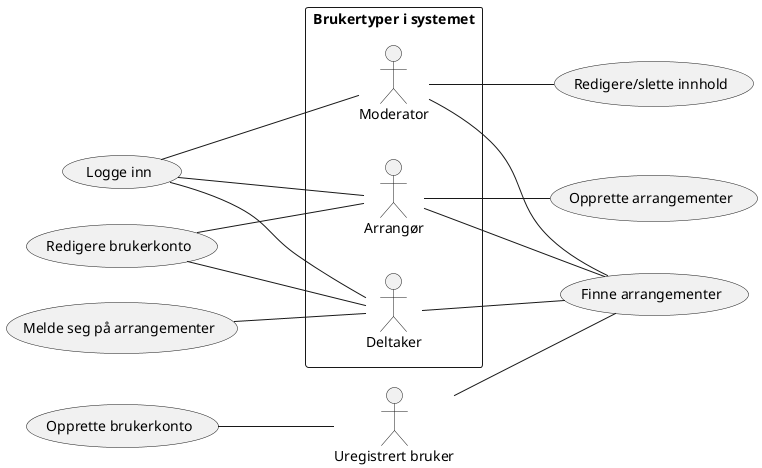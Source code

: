 @startuml
left to right direction

:Uregistrert bruker: as Uregistrert

rectangle "Brukertyper i systemet"{

    :Deltaker:
    :Arrangør:
    :Moderator:

}

Moderator -- (Finne arrangementer)
Arrangør -- (Finne arrangementer)
Deltaker -- (Finne arrangementer)
Uregistrert -- (Finne arrangementer)

(Redigere/slette innhold) -up- Moderator

(Redigere brukerkonto) -- Deltaker
(Redigere brukerkonto) -- Arrangør
(Opprette brukerkonto) -- Uregistrert

(Logge inn) -- Deltaker
(Logge inn) -- Arrangør
(Logge inn) -- Moderator

(Melde seg på arrangementer) -- Deltaker

Arrangør -- (Opprette arrangementer)

@enduml